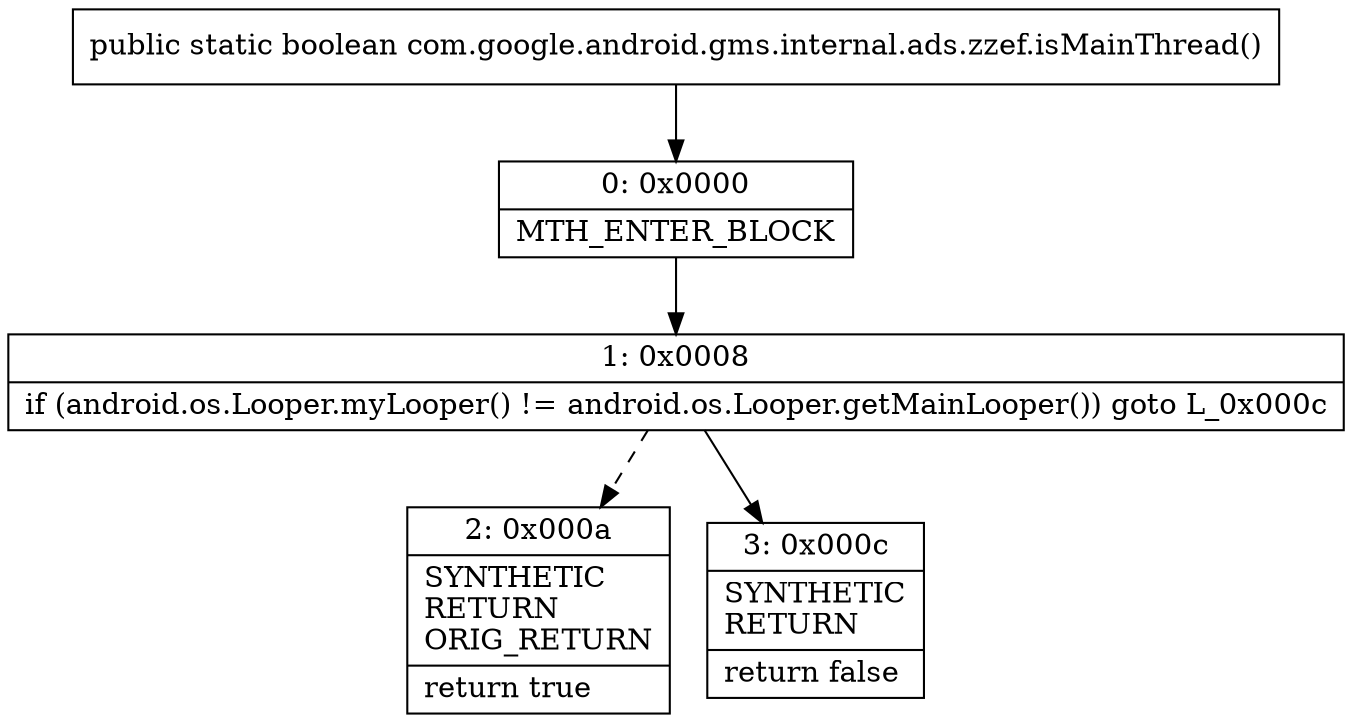 digraph "CFG forcom.google.android.gms.internal.ads.zzef.isMainThread()Z" {
Node_0 [shape=record,label="{0\:\ 0x0000|MTH_ENTER_BLOCK\l}"];
Node_1 [shape=record,label="{1\:\ 0x0008|if (android.os.Looper.myLooper() != android.os.Looper.getMainLooper()) goto L_0x000c\l}"];
Node_2 [shape=record,label="{2\:\ 0x000a|SYNTHETIC\lRETURN\lORIG_RETURN\l|return true\l}"];
Node_3 [shape=record,label="{3\:\ 0x000c|SYNTHETIC\lRETURN\l|return false\l}"];
MethodNode[shape=record,label="{public static boolean com.google.android.gms.internal.ads.zzef.isMainThread() }"];
MethodNode -> Node_0;
Node_0 -> Node_1;
Node_1 -> Node_2[style=dashed];
Node_1 -> Node_3;
}

